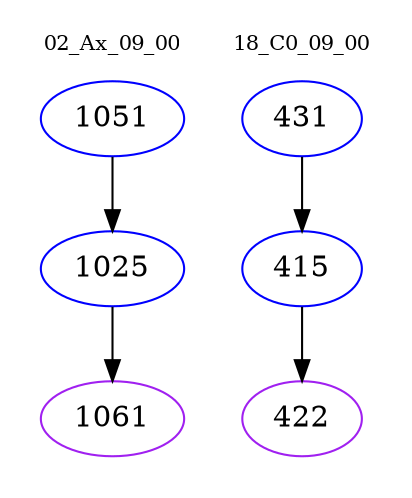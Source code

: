 digraph{
subgraph cluster_0 {
color = white
label = "02_Ax_09_00";
fontsize=10;
T0_1051 [label="1051", color="blue"]
T0_1051 -> T0_1025 [color="black"]
T0_1025 [label="1025", color="blue"]
T0_1025 -> T0_1061 [color="black"]
T0_1061 [label="1061", color="purple"]
}
subgraph cluster_1 {
color = white
label = "18_C0_09_00";
fontsize=10;
T1_431 [label="431", color="blue"]
T1_431 -> T1_415 [color="black"]
T1_415 [label="415", color="blue"]
T1_415 -> T1_422 [color="black"]
T1_422 [label="422", color="purple"]
}
}
